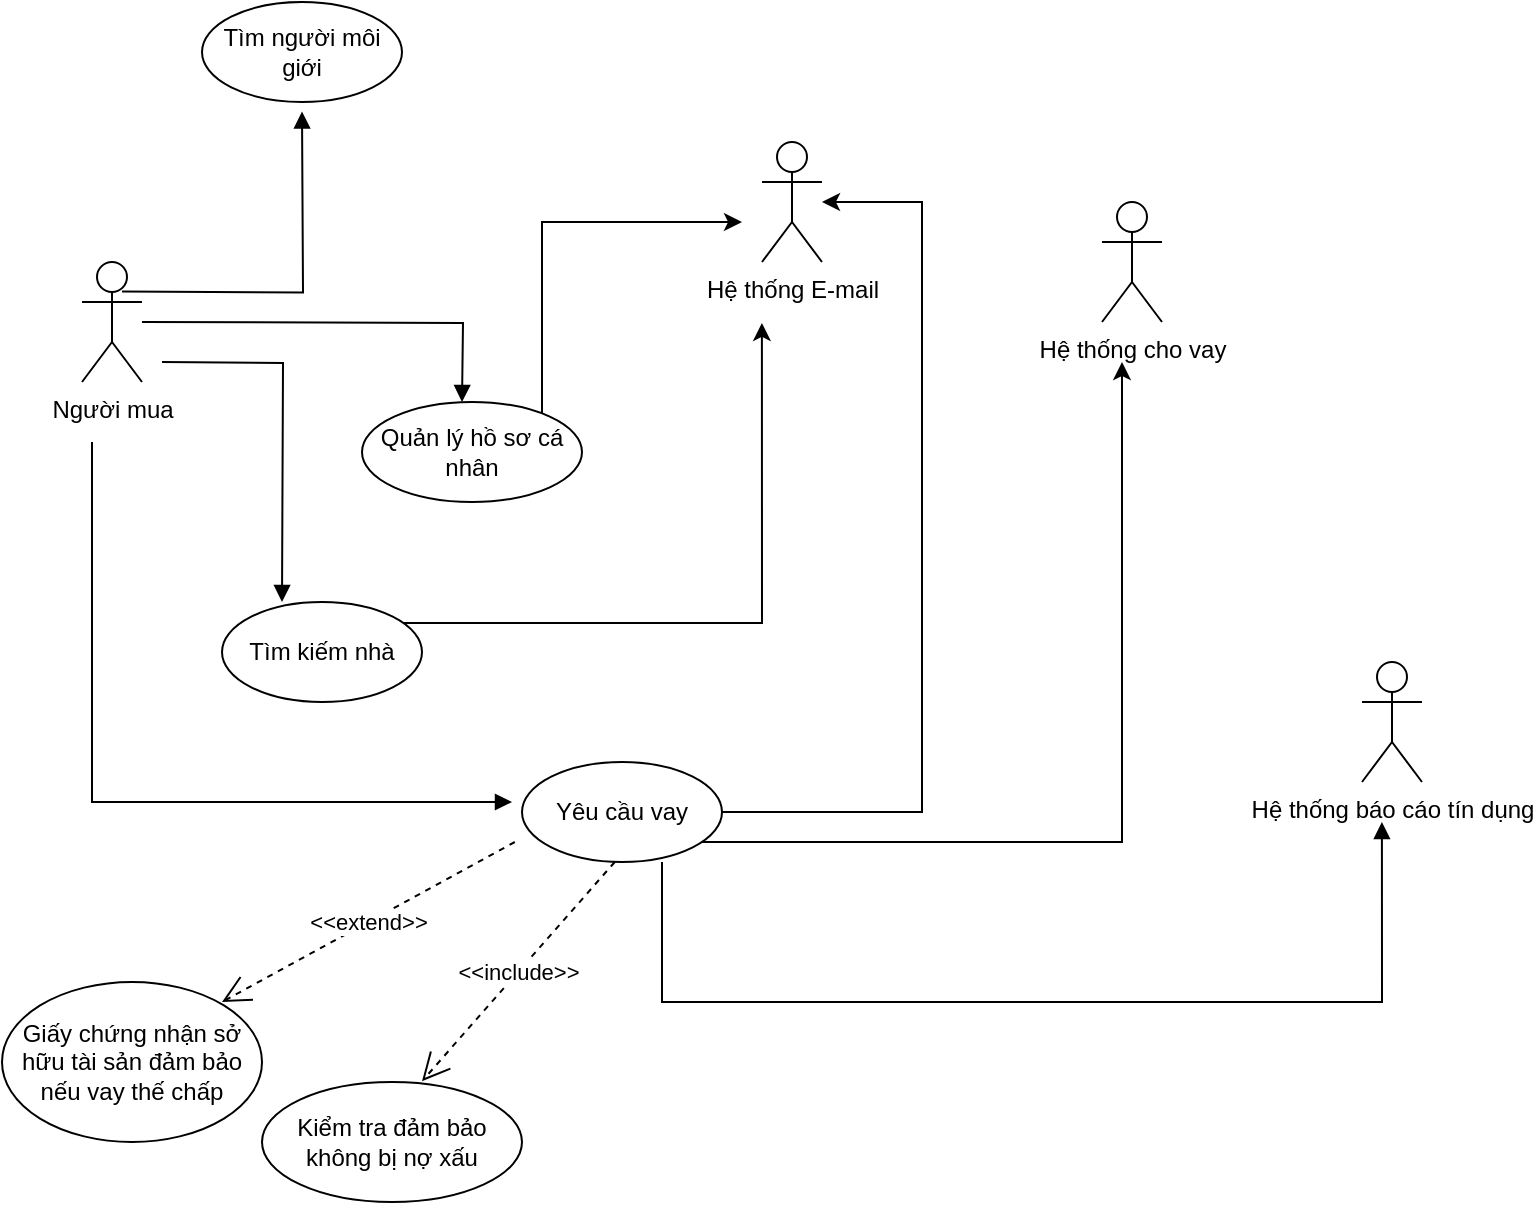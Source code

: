 <mxfile version="23.1.0" type="github">
  <diagram name="Trang-1" id="n5ErnxJcPvFLJTl6VFTU">
    <mxGraphModel dx="1105" dy="1764" grid="1" gridSize="10" guides="1" tooltips="1" connect="1" arrows="1" fold="1" page="1" pageScale="1" pageWidth="827" pageHeight="1169" math="0" shadow="0">
      <root>
        <mxCell id="0" />
        <mxCell id="1" parent="0" />
        <mxCell id="GMpVS7OjQJ1u_IHX_clD-1" value="Người mua" style="shape=umlActor;verticalLabelPosition=bottom;verticalAlign=top;html=1;outlineConnect=0;" vertex="1" parent="1">
          <mxGeometry x="80" y="-710" width="30" height="60" as="geometry" />
        </mxCell>
        <mxCell id="GMpVS7OjQJ1u_IHX_clD-2" value="Hệ thống E-mail" style="shape=umlActor;verticalLabelPosition=bottom;verticalAlign=top;html=1;outlineConnect=0;" vertex="1" parent="1">
          <mxGeometry x="420" y="-770" width="30" height="60" as="geometry" />
        </mxCell>
        <mxCell id="GMpVS7OjQJ1u_IHX_clD-3" value="Hệ thống cho vay" style="shape=umlActor;verticalLabelPosition=bottom;verticalAlign=top;html=1;outlineConnect=0;" vertex="1" parent="1">
          <mxGeometry x="590" y="-740" width="30" height="60" as="geometry" />
        </mxCell>
        <mxCell id="GMpVS7OjQJ1u_IHX_clD-4" value="Hệ thống báo cáo tín dụng" style="shape=umlActor;verticalLabelPosition=bottom;verticalAlign=top;html=1;outlineConnect=0;" vertex="1" parent="1">
          <mxGeometry x="720" y="-510" width="30" height="60" as="geometry" />
        </mxCell>
        <mxCell id="GMpVS7OjQJ1u_IHX_clD-5" value="Tìm người môi giới" style="ellipse;whiteSpace=wrap;html=1;" vertex="1" parent="1">
          <mxGeometry x="140" y="-840" width="100" height="50" as="geometry" />
        </mxCell>
        <mxCell id="GMpVS7OjQJ1u_IHX_clD-28" style="edgeStyle=orthogonalEdgeStyle;rounded=0;orthogonalLoop=1;jettySize=auto;html=1;" edge="1" parent="1">
          <mxGeometry relative="1" as="geometry">
            <mxPoint x="450" y="-740" as="targetPoint" />
            <mxPoint x="350" y="-435.04" as="sourcePoint" />
            <Array as="points">
              <mxPoint x="500" y="-435.04" />
              <mxPoint x="500" y="-740.04" />
            </Array>
          </mxGeometry>
        </mxCell>
        <mxCell id="GMpVS7OjQJ1u_IHX_clD-35" style="edgeStyle=orthogonalEdgeStyle;rounded=0;orthogonalLoop=1;jettySize=auto;html=1;" edge="1" parent="1">
          <mxGeometry relative="1" as="geometry">
            <mxPoint x="600" y="-660" as="targetPoint" />
            <mxPoint x="350" y="-420" as="sourcePoint" />
            <Array as="points">
              <mxPoint x="600" y="-420" />
            </Array>
          </mxGeometry>
        </mxCell>
        <mxCell id="GMpVS7OjQJ1u_IHX_clD-6" value="Yêu cầu vay" style="ellipse;whiteSpace=wrap;html=1;" vertex="1" parent="1">
          <mxGeometry x="300" y="-460" width="100" height="50" as="geometry" />
        </mxCell>
        <mxCell id="GMpVS7OjQJ1u_IHX_clD-27" style="edgeStyle=orthogonalEdgeStyle;rounded=0;orthogonalLoop=1;jettySize=auto;html=1;" edge="1" parent="1">
          <mxGeometry relative="1" as="geometry">
            <mxPoint x="419.95" y="-679.53" as="targetPoint" />
            <mxPoint x="189.95" y="-510" as="sourcePoint" />
            <Array as="points">
              <mxPoint x="189.95" y="-529.53" />
              <mxPoint x="419.95" y="-529.53" />
            </Array>
          </mxGeometry>
        </mxCell>
        <mxCell id="GMpVS7OjQJ1u_IHX_clD-7" value="Tìm kiếm nhà" style="ellipse;whiteSpace=wrap;html=1;" vertex="1" parent="1">
          <mxGeometry x="150" y="-540" width="100" height="50" as="geometry" />
        </mxCell>
        <mxCell id="GMpVS7OjQJ1u_IHX_clD-26" style="edgeStyle=orthogonalEdgeStyle;rounded=0;orthogonalLoop=1;jettySize=auto;html=1;" edge="1" parent="1" source="GMpVS7OjQJ1u_IHX_clD-8">
          <mxGeometry relative="1" as="geometry">
            <mxPoint x="410" y="-730" as="targetPoint" />
            <mxPoint x="290" y="-665" as="sourcePoint" />
            <Array as="points">
              <mxPoint x="310" y="-730" />
            </Array>
          </mxGeometry>
        </mxCell>
        <mxCell id="GMpVS7OjQJ1u_IHX_clD-8" value="Quản lý hồ sơ cá nhân" style="ellipse;whiteSpace=wrap;html=1;" vertex="1" parent="1">
          <mxGeometry x="220" y="-640" width="110" height="50" as="geometry" />
        </mxCell>
        <mxCell id="GMpVS7OjQJ1u_IHX_clD-12" value="" style="endArrow=block;endFill=1;html=1;edgeStyle=orthogonalEdgeStyle;align=left;verticalAlign=top;rounded=0;" edge="1" parent="1">
          <mxGeometry x="-1" relative="1" as="geometry">
            <mxPoint x="110" y="-680" as="sourcePoint" />
            <mxPoint x="270" y="-640" as="targetPoint" />
          </mxGeometry>
        </mxCell>
        <mxCell id="GMpVS7OjQJ1u_IHX_clD-17" value="" style="endArrow=block;endFill=1;html=1;edgeStyle=orthogonalEdgeStyle;align=left;verticalAlign=top;rounded=0;" edge="1" parent="1">
          <mxGeometry x="-1" relative="1" as="geometry">
            <mxPoint x="85" y="-620" as="sourcePoint" />
            <mxPoint x="295" y="-440" as="targetPoint" />
            <Array as="points">
              <mxPoint x="85" y="-440" />
            </Array>
          </mxGeometry>
        </mxCell>
        <mxCell id="GMpVS7OjQJ1u_IHX_clD-19" value="" style="endArrow=block;endFill=1;html=1;edgeStyle=orthogonalEdgeStyle;align=left;verticalAlign=top;rounded=0;entryX=0.5;entryY=1;entryDx=0;entryDy=0;" edge="1" parent="1">
          <mxGeometry x="-1" relative="1" as="geometry">
            <mxPoint x="100" y="-695.26" as="sourcePoint" />
            <mxPoint x="190" y="-785.26" as="targetPoint" />
          </mxGeometry>
        </mxCell>
        <mxCell id="GMpVS7OjQJ1u_IHX_clD-24" value="" style="endArrow=block;endFill=1;html=1;edgeStyle=orthogonalEdgeStyle;align=left;verticalAlign=top;rounded=0;" edge="1" parent="1">
          <mxGeometry x="-1" relative="1" as="geometry">
            <mxPoint x="120" y="-660" as="sourcePoint" />
            <mxPoint x="180" y="-540" as="targetPoint" />
          </mxGeometry>
        </mxCell>
        <mxCell id="GMpVS7OjQJ1u_IHX_clD-42" value="" style="endArrow=block;endFill=1;html=1;edgeStyle=orthogonalEdgeStyle;align=left;verticalAlign=top;rounded=0;" edge="1" parent="1">
          <mxGeometry x="-1" relative="1" as="geometry">
            <mxPoint x="370" y="-400" as="sourcePoint" />
            <mxPoint x="729.95" y="-430" as="targetPoint" />
            <Array as="points">
              <mxPoint x="370" y="-410" />
              <mxPoint x="370" y="-340" />
              <mxPoint x="730" y="-340" />
            </Array>
          </mxGeometry>
        </mxCell>
        <mxCell id="GMpVS7OjQJ1u_IHX_clD-44" value="&amp;lt;&amp;lt;include&amp;gt;&amp;gt;" style="endArrow=open;endSize=12;dashed=1;html=1;rounded=0;exitX=0.064;exitY=0.808;exitDx=0;exitDy=0;exitPerimeter=0;" edge="1" parent="1">
          <mxGeometry width="160" relative="1" as="geometry">
            <mxPoint x="346.4" y="-410.0" as="sourcePoint" />
            <mxPoint x="250" y="-300.4" as="targetPoint" />
          </mxGeometry>
        </mxCell>
        <mxCell id="GMpVS7OjQJ1u_IHX_clD-46" value="Kiểm tra đảm bảo không bị nợ xấu" style="ellipse;whiteSpace=wrap;html=1;" vertex="1" parent="1">
          <mxGeometry x="170" y="-300" width="130" height="60" as="geometry" />
        </mxCell>
        <mxCell id="GMpVS7OjQJ1u_IHX_clD-48" value="&amp;lt;&amp;lt;extend&amp;gt;&amp;gt;" style="endArrow=open;endSize=12;dashed=1;html=1;rounded=0;exitX=0.064;exitY=0.808;exitDx=0;exitDy=0;exitPerimeter=0;" edge="1" parent="1">
          <mxGeometry width="160" relative="1" as="geometry">
            <mxPoint x="296.4" y="-420.0" as="sourcePoint" />
            <mxPoint x="150" y="-340" as="targetPoint" />
          </mxGeometry>
        </mxCell>
        <mxCell id="GMpVS7OjQJ1u_IHX_clD-49" value="Giấy chứng nhận sở hữu tài sản đảm bảo&lt;br&gt;nếu vay thế chấp" style="ellipse;whiteSpace=wrap;html=1;" vertex="1" parent="1">
          <mxGeometry x="40" y="-350" width="130" height="80" as="geometry" />
        </mxCell>
      </root>
    </mxGraphModel>
  </diagram>
</mxfile>
